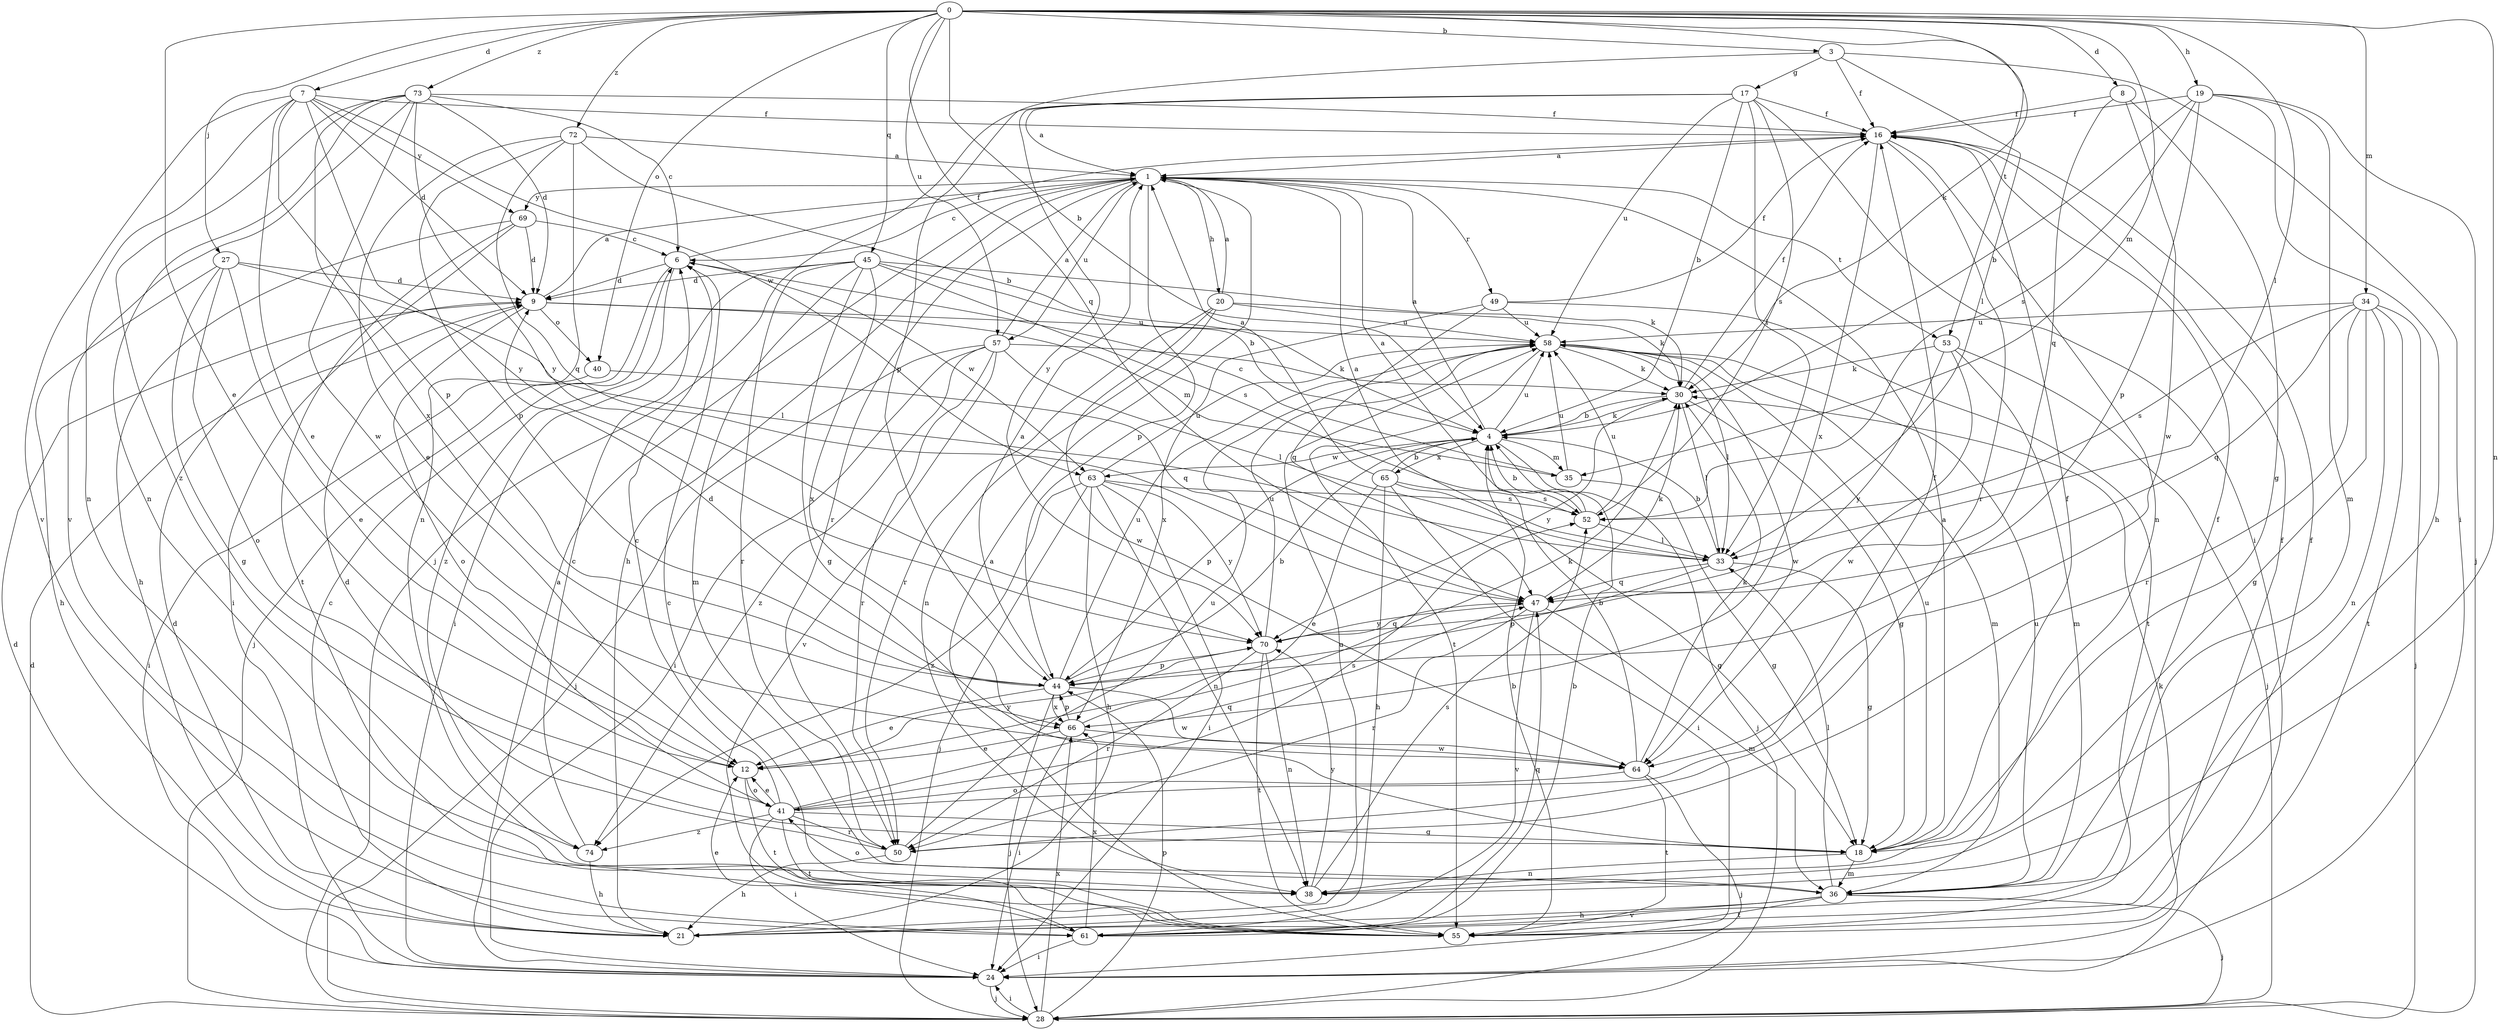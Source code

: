 strict digraph  {
0;
1;
3;
4;
6;
7;
8;
9;
12;
16;
17;
18;
19;
20;
21;
24;
27;
28;
30;
33;
34;
35;
36;
38;
40;
41;
44;
45;
47;
49;
50;
52;
53;
55;
57;
58;
61;
63;
64;
65;
66;
69;
70;
72;
73;
74;
0 -> 3  [label=b];
0 -> 4  [label=b];
0 -> 7  [label=d];
0 -> 8  [label=d];
0 -> 12  [label=e];
0 -> 19  [label=h];
0 -> 27  [label=j];
0 -> 30  [label=k];
0 -> 33  [label=l];
0 -> 34  [label=m];
0 -> 35  [label=m];
0 -> 38  [label=n];
0 -> 40  [label=o];
0 -> 45  [label=q];
0 -> 47  [label=q];
0 -> 53  [label=t];
0 -> 57  [label=u];
0 -> 72  [label=z];
0 -> 73  [label=z];
1 -> 6  [label=c];
1 -> 20  [label=h];
1 -> 21  [label=h];
1 -> 44  [label=p];
1 -> 49  [label=r];
1 -> 50  [label=r];
1 -> 53  [label=t];
1 -> 57  [label=u];
1 -> 69  [label=y];
3 -> 16  [label=f];
3 -> 17  [label=g];
3 -> 24  [label=i];
3 -> 33  [label=l];
3 -> 44  [label=p];
4 -> 1  [label=a];
4 -> 28  [label=j];
4 -> 30  [label=k];
4 -> 35  [label=m];
4 -> 44  [label=p];
4 -> 58  [label=u];
4 -> 63  [label=w];
4 -> 65  [label=x];
6 -> 9  [label=d];
6 -> 16  [label=f];
6 -> 28  [label=j];
6 -> 63  [label=w];
6 -> 74  [label=z];
7 -> 9  [label=d];
7 -> 12  [label=e];
7 -> 16  [label=f];
7 -> 38  [label=n];
7 -> 44  [label=p];
7 -> 61  [label=v];
7 -> 63  [label=w];
7 -> 69  [label=y];
7 -> 70  [label=y];
8 -> 16  [label=f];
8 -> 18  [label=g];
8 -> 47  [label=q];
8 -> 64  [label=w];
9 -> 1  [label=a];
9 -> 35  [label=m];
9 -> 40  [label=o];
9 -> 41  [label=o];
9 -> 58  [label=u];
12 -> 41  [label=o];
12 -> 55  [label=t];
12 -> 70  [label=y];
16 -> 1  [label=a];
16 -> 38  [label=n];
16 -> 50  [label=r];
16 -> 66  [label=x];
17 -> 1  [label=a];
17 -> 4  [label=b];
17 -> 16  [label=f];
17 -> 24  [label=i];
17 -> 28  [label=j];
17 -> 33  [label=l];
17 -> 52  [label=s];
17 -> 58  [label=u];
17 -> 70  [label=y];
18 -> 1  [label=a];
18 -> 16  [label=f];
18 -> 36  [label=m];
18 -> 38  [label=n];
18 -> 58  [label=u];
19 -> 4  [label=b];
19 -> 16  [label=f];
19 -> 21  [label=h];
19 -> 28  [label=j];
19 -> 36  [label=m];
19 -> 44  [label=p];
19 -> 52  [label=s];
20 -> 1  [label=a];
20 -> 30  [label=k];
20 -> 38  [label=n];
20 -> 50  [label=r];
20 -> 58  [label=u];
20 -> 64  [label=w];
21 -> 6  [label=c];
21 -> 9  [label=d];
21 -> 58  [label=u];
24 -> 1  [label=a];
24 -> 9  [label=d];
24 -> 28  [label=j];
24 -> 30  [label=k];
27 -> 9  [label=d];
27 -> 12  [label=e];
27 -> 18  [label=g];
27 -> 21  [label=h];
27 -> 33  [label=l];
27 -> 41  [label=o];
28 -> 9  [label=d];
28 -> 24  [label=i];
28 -> 44  [label=p];
28 -> 66  [label=x];
30 -> 4  [label=b];
30 -> 16  [label=f];
30 -> 18  [label=g];
30 -> 33  [label=l];
30 -> 70  [label=y];
33 -> 1  [label=a];
33 -> 4  [label=b];
33 -> 18  [label=g];
33 -> 44  [label=p];
33 -> 47  [label=q];
34 -> 18  [label=g];
34 -> 28  [label=j];
34 -> 38  [label=n];
34 -> 47  [label=q];
34 -> 50  [label=r];
34 -> 52  [label=s];
34 -> 55  [label=t];
34 -> 58  [label=u];
35 -> 6  [label=c];
35 -> 18  [label=g];
35 -> 58  [label=u];
36 -> 16  [label=f];
36 -> 21  [label=h];
36 -> 28  [label=j];
36 -> 33  [label=l];
36 -> 41  [label=o];
36 -> 55  [label=t];
36 -> 58  [label=u];
36 -> 61  [label=v];
38 -> 52  [label=s];
38 -> 70  [label=y];
40 -> 24  [label=i];
40 -> 47  [label=q];
41 -> 6  [label=c];
41 -> 12  [label=e];
41 -> 16  [label=f];
41 -> 18  [label=g];
41 -> 24  [label=i];
41 -> 47  [label=q];
41 -> 50  [label=r];
41 -> 52  [label=s];
41 -> 55  [label=t];
41 -> 74  [label=z];
44 -> 1  [label=a];
44 -> 4  [label=b];
44 -> 9  [label=d];
44 -> 12  [label=e];
44 -> 28  [label=j];
44 -> 58  [label=u];
44 -> 64  [label=w];
44 -> 66  [label=x];
45 -> 4  [label=b];
45 -> 9  [label=d];
45 -> 18  [label=g];
45 -> 24  [label=i];
45 -> 30  [label=k];
45 -> 36  [label=m];
45 -> 50  [label=r];
45 -> 52  [label=s];
45 -> 66  [label=x];
47 -> 30  [label=k];
47 -> 36  [label=m];
47 -> 50  [label=r];
47 -> 61  [label=v];
47 -> 70  [label=y];
49 -> 16  [label=f];
49 -> 47  [label=q];
49 -> 55  [label=t];
49 -> 58  [label=u];
49 -> 66  [label=x];
50 -> 9  [label=d];
50 -> 21  [label=h];
50 -> 58  [label=u];
52 -> 1  [label=a];
52 -> 4  [label=b];
52 -> 33  [label=l];
52 -> 58  [label=u];
53 -> 28  [label=j];
53 -> 30  [label=k];
53 -> 36  [label=m];
53 -> 64  [label=w];
53 -> 70  [label=y];
55 -> 1  [label=a];
55 -> 4  [label=b];
55 -> 6  [label=c];
55 -> 16  [label=f];
57 -> 1  [label=a];
57 -> 24  [label=i];
57 -> 28  [label=j];
57 -> 30  [label=k];
57 -> 33  [label=l];
57 -> 50  [label=r];
57 -> 61  [label=v];
57 -> 74  [label=z];
58 -> 30  [label=k];
58 -> 33  [label=l];
58 -> 36  [label=m];
58 -> 55  [label=t];
58 -> 64  [label=w];
61 -> 4  [label=b];
61 -> 12  [label=e];
61 -> 16  [label=f];
61 -> 24  [label=i];
61 -> 47  [label=q];
61 -> 66  [label=x];
63 -> 21  [label=h];
63 -> 24  [label=i];
63 -> 28  [label=j];
63 -> 38  [label=n];
63 -> 52  [label=s];
63 -> 58  [label=u];
63 -> 70  [label=y];
63 -> 74  [label=z];
64 -> 4  [label=b];
64 -> 28  [label=j];
64 -> 30  [label=k];
64 -> 41  [label=o];
64 -> 55  [label=t];
65 -> 1  [label=a];
65 -> 4  [label=b];
65 -> 12  [label=e];
65 -> 18  [label=g];
65 -> 21  [label=h];
65 -> 24  [label=i];
65 -> 52  [label=s];
66 -> 12  [label=e];
66 -> 24  [label=i];
66 -> 30  [label=k];
66 -> 44  [label=p];
66 -> 64  [label=w];
69 -> 6  [label=c];
69 -> 9  [label=d];
69 -> 21  [label=h];
69 -> 24  [label=i];
69 -> 55  [label=t];
70 -> 38  [label=n];
70 -> 44  [label=p];
70 -> 47  [label=q];
70 -> 50  [label=r];
70 -> 55  [label=t];
70 -> 58  [label=u];
72 -> 1  [label=a];
72 -> 4  [label=b];
72 -> 12  [label=e];
72 -> 38  [label=n];
72 -> 44  [label=p];
72 -> 47  [label=q];
73 -> 6  [label=c];
73 -> 9  [label=d];
73 -> 16  [label=f];
73 -> 38  [label=n];
73 -> 61  [label=v];
73 -> 64  [label=w];
73 -> 66  [label=x];
73 -> 70  [label=y];
73 -> 74  [label=z];
74 -> 6  [label=c];
74 -> 21  [label=h];
}
